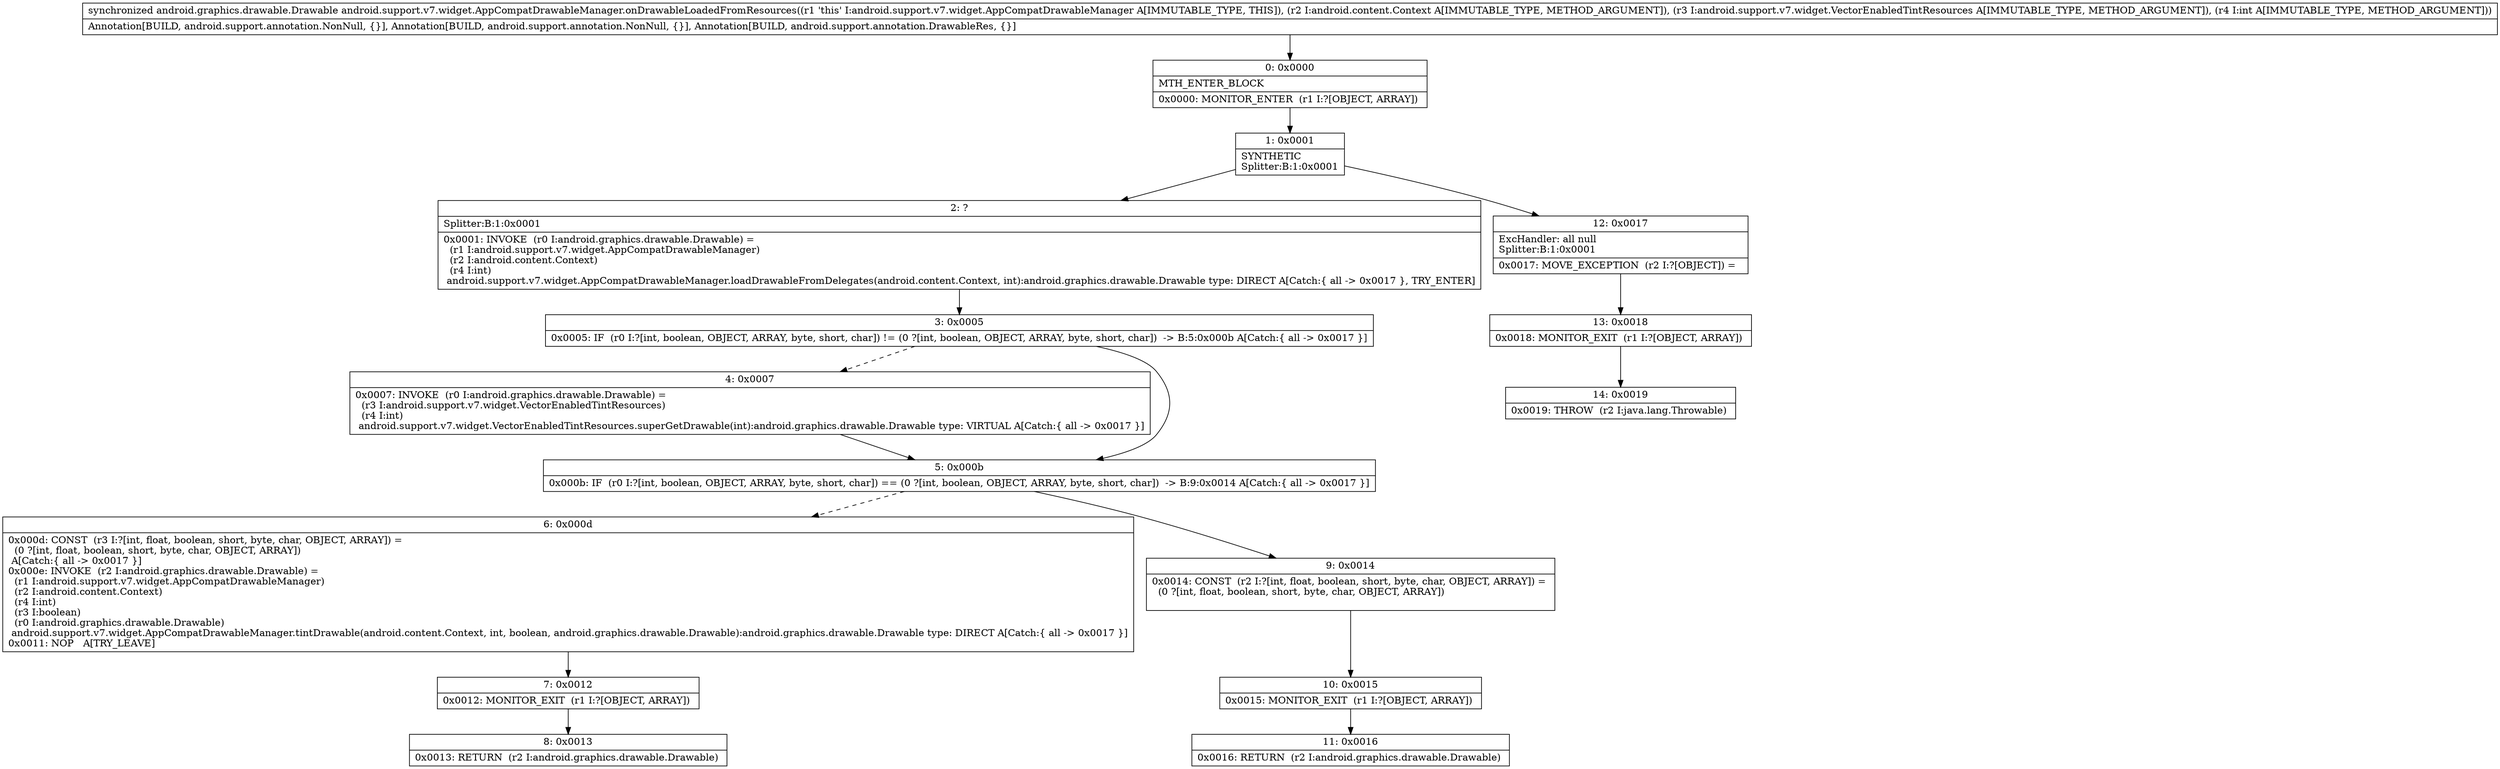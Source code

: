 digraph "CFG forandroid.support.v7.widget.AppCompatDrawableManager.onDrawableLoadedFromResources(Landroid\/content\/Context;Landroid\/support\/v7\/widget\/VectorEnabledTintResources;I)Landroid\/graphics\/drawable\/Drawable;" {
Node_0 [shape=record,label="{0\:\ 0x0000|MTH_ENTER_BLOCK\l|0x0000: MONITOR_ENTER  (r1 I:?[OBJECT, ARRAY]) \l}"];
Node_1 [shape=record,label="{1\:\ 0x0001|SYNTHETIC\lSplitter:B:1:0x0001\l}"];
Node_2 [shape=record,label="{2\:\ ?|Splitter:B:1:0x0001\l|0x0001: INVOKE  (r0 I:android.graphics.drawable.Drawable) = \l  (r1 I:android.support.v7.widget.AppCompatDrawableManager)\l  (r2 I:android.content.Context)\l  (r4 I:int)\l android.support.v7.widget.AppCompatDrawableManager.loadDrawableFromDelegates(android.content.Context, int):android.graphics.drawable.Drawable type: DIRECT A[Catch:\{ all \-\> 0x0017 \}, TRY_ENTER]\l}"];
Node_3 [shape=record,label="{3\:\ 0x0005|0x0005: IF  (r0 I:?[int, boolean, OBJECT, ARRAY, byte, short, char]) != (0 ?[int, boolean, OBJECT, ARRAY, byte, short, char])  \-\> B:5:0x000b A[Catch:\{ all \-\> 0x0017 \}]\l}"];
Node_4 [shape=record,label="{4\:\ 0x0007|0x0007: INVOKE  (r0 I:android.graphics.drawable.Drawable) = \l  (r3 I:android.support.v7.widget.VectorEnabledTintResources)\l  (r4 I:int)\l android.support.v7.widget.VectorEnabledTintResources.superGetDrawable(int):android.graphics.drawable.Drawable type: VIRTUAL A[Catch:\{ all \-\> 0x0017 \}]\l}"];
Node_5 [shape=record,label="{5\:\ 0x000b|0x000b: IF  (r0 I:?[int, boolean, OBJECT, ARRAY, byte, short, char]) == (0 ?[int, boolean, OBJECT, ARRAY, byte, short, char])  \-\> B:9:0x0014 A[Catch:\{ all \-\> 0x0017 \}]\l}"];
Node_6 [shape=record,label="{6\:\ 0x000d|0x000d: CONST  (r3 I:?[int, float, boolean, short, byte, char, OBJECT, ARRAY]) = \l  (0 ?[int, float, boolean, short, byte, char, OBJECT, ARRAY])\l A[Catch:\{ all \-\> 0x0017 \}]\l0x000e: INVOKE  (r2 I:android.graphics.drawable.Drawable) = \l  (r1 I:android.support.v7.widget.AppCompatDrawableManager)\l  (r2 I:android.content.Context)\l  (r4 I:int)\l  (r3 I:boolean)\l  (r0 I:android.graphics.drawable.Drawable)\l android.support.v7.widget.AppCompatDrawableManager.tintDrawable(android.content.Context, int, boolean, android.graphics.drawable.Drawable):android.graphics.drawable.Drawable type: DIRECT A[Catch:\{ all \-\> 0x0017 \}]\l0x0011: NOP   A[TRY_LEAVE]\l}"];
Node_7 [shape=record,label="{7\:\ 0x0012|0x0012: MONITOR_EXIT  (r1 I:?[OBJECT, ARRAY]) \l}"];
Node_8 [shape=record,label="{8\:\ 0x0013|0x0013: RETURN  (r2 I:android.graphics.drawable.Drawable) \l}"];
Node_9 [shape=record,label="{9\:\ 0x0014|0x0014: CONST  (r2 I:?[int, float, boolean, short, byte, char, OBJECT, ARRAY]) = \l  (0 ?[int, float, boolean, short, byte, char, OBJECT, ARRAY])\l \l}"];
Node_10 [shape=record,label="{10\:\ 0x0015|0x0015: MONITOR_EXIT  (r1 I:?[OBJECT, ARRAY]) \l}"];
Node_11 [shape=record,label="{11\:\ 0x0016|0x0016: RETURN  (r2 I:android.graphics.drawable.Drawable) \l}"];
Node_12 [shape=record,label="{12\:\ 0x0017|ExcHandler: all null\lSplitter:B:1:0x0001\l|0x0017: MOVE_EXCEPTION  (r2 I:?[OBJECT]) =  \l}"];
Node_13 [shape=record,label="{13\:\ 0x0018|0x0018: MONITOR_EXIT  (r1 I:?[OBJECT, ARRAY]) \l}"];
Node_14 [shape=record,label="{14\:\ 0x0019|0x0019: THROW  (r2 I:java.lang.Throwable) \l}"];
MethodNode[shape=record,label="{synchronized android.graphics.drawable.Drawable android.support.v7.widget.AppCompatDrawableManager.onDrawableLoadedFromResources((r1 'this' I:android.support.v7.widget.AppCompatDrawableManager A[IMMUTABLE_TYPE, THIS]), (r2 I:android.content.Context A[IMMUTABLE_TYPE, METHOD_ARGUMENT]), (r3 I:android.support.v7.widget.VectorEnabledTintResources A[IMMUTABLE_TYPE, METHOD_ARGUMENT]), (r4 I:int A[IMMUTABLE_TYPE, METHOD_ARGUMENT]))  | Annotation[BUILD, android.support.annotation.NonNull, \{\}], Annotation[BUILD, android.support.annotation.NonNull, \{\}], Annotation[BUILD, android.support.annotation.DrawableRes, \{\}]\l}"];
MethodNode -> Node_0;
Node_0 -> Node_1;
Node_1 -> Node_2;
Node_1 -> Node_12;
Node_2 -> Node_3;
Node_3 -> Node_4[style=dashed];
Node_3 -> Node_5;
Node_4 -> Node_5;
Node_5 -> Node_6[style=dashed];
Node_5 -> Node_9;
Node_6 -> Node_7;
Node_7 -> Node_8;
Node_9 -> Node_10;
Node_10 -> Node_11;
Node_12 -> Node_13;
Node_13 -> Node_14;
}

